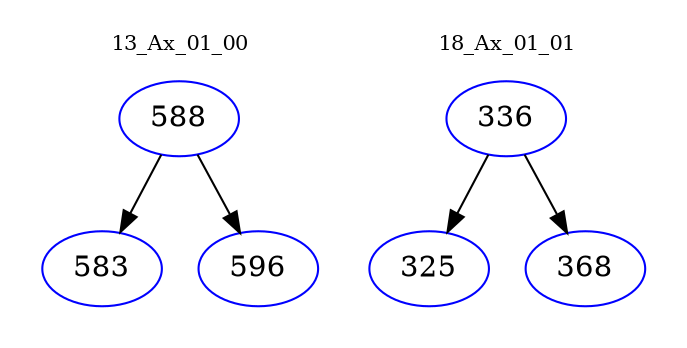 digraph{
subgraph cluster_0 {
color = white
label = "13_Ax_01_00";
fontsize=10;
T0_588 [label="588", color="blue"]
T0_588 -> T0_583 [color="black"]
T0_583 [label="583", color="blue"]
T0_588 -> T0_596 [color="black"]
T0_596 [label="596", color="blue"]
}
subgraph cluster_1 {
color = white
label = "18_Ax_01_01";
fontsize=10;
T1_336 [label="336", color="blue"]
T1_336 -> T1_325 [color="black"]
T1_325 [label="325", color="blue"]
T1_336 -> T1_368 [color="black"]
T1_368 [label="368", color="blue"]
}
}
